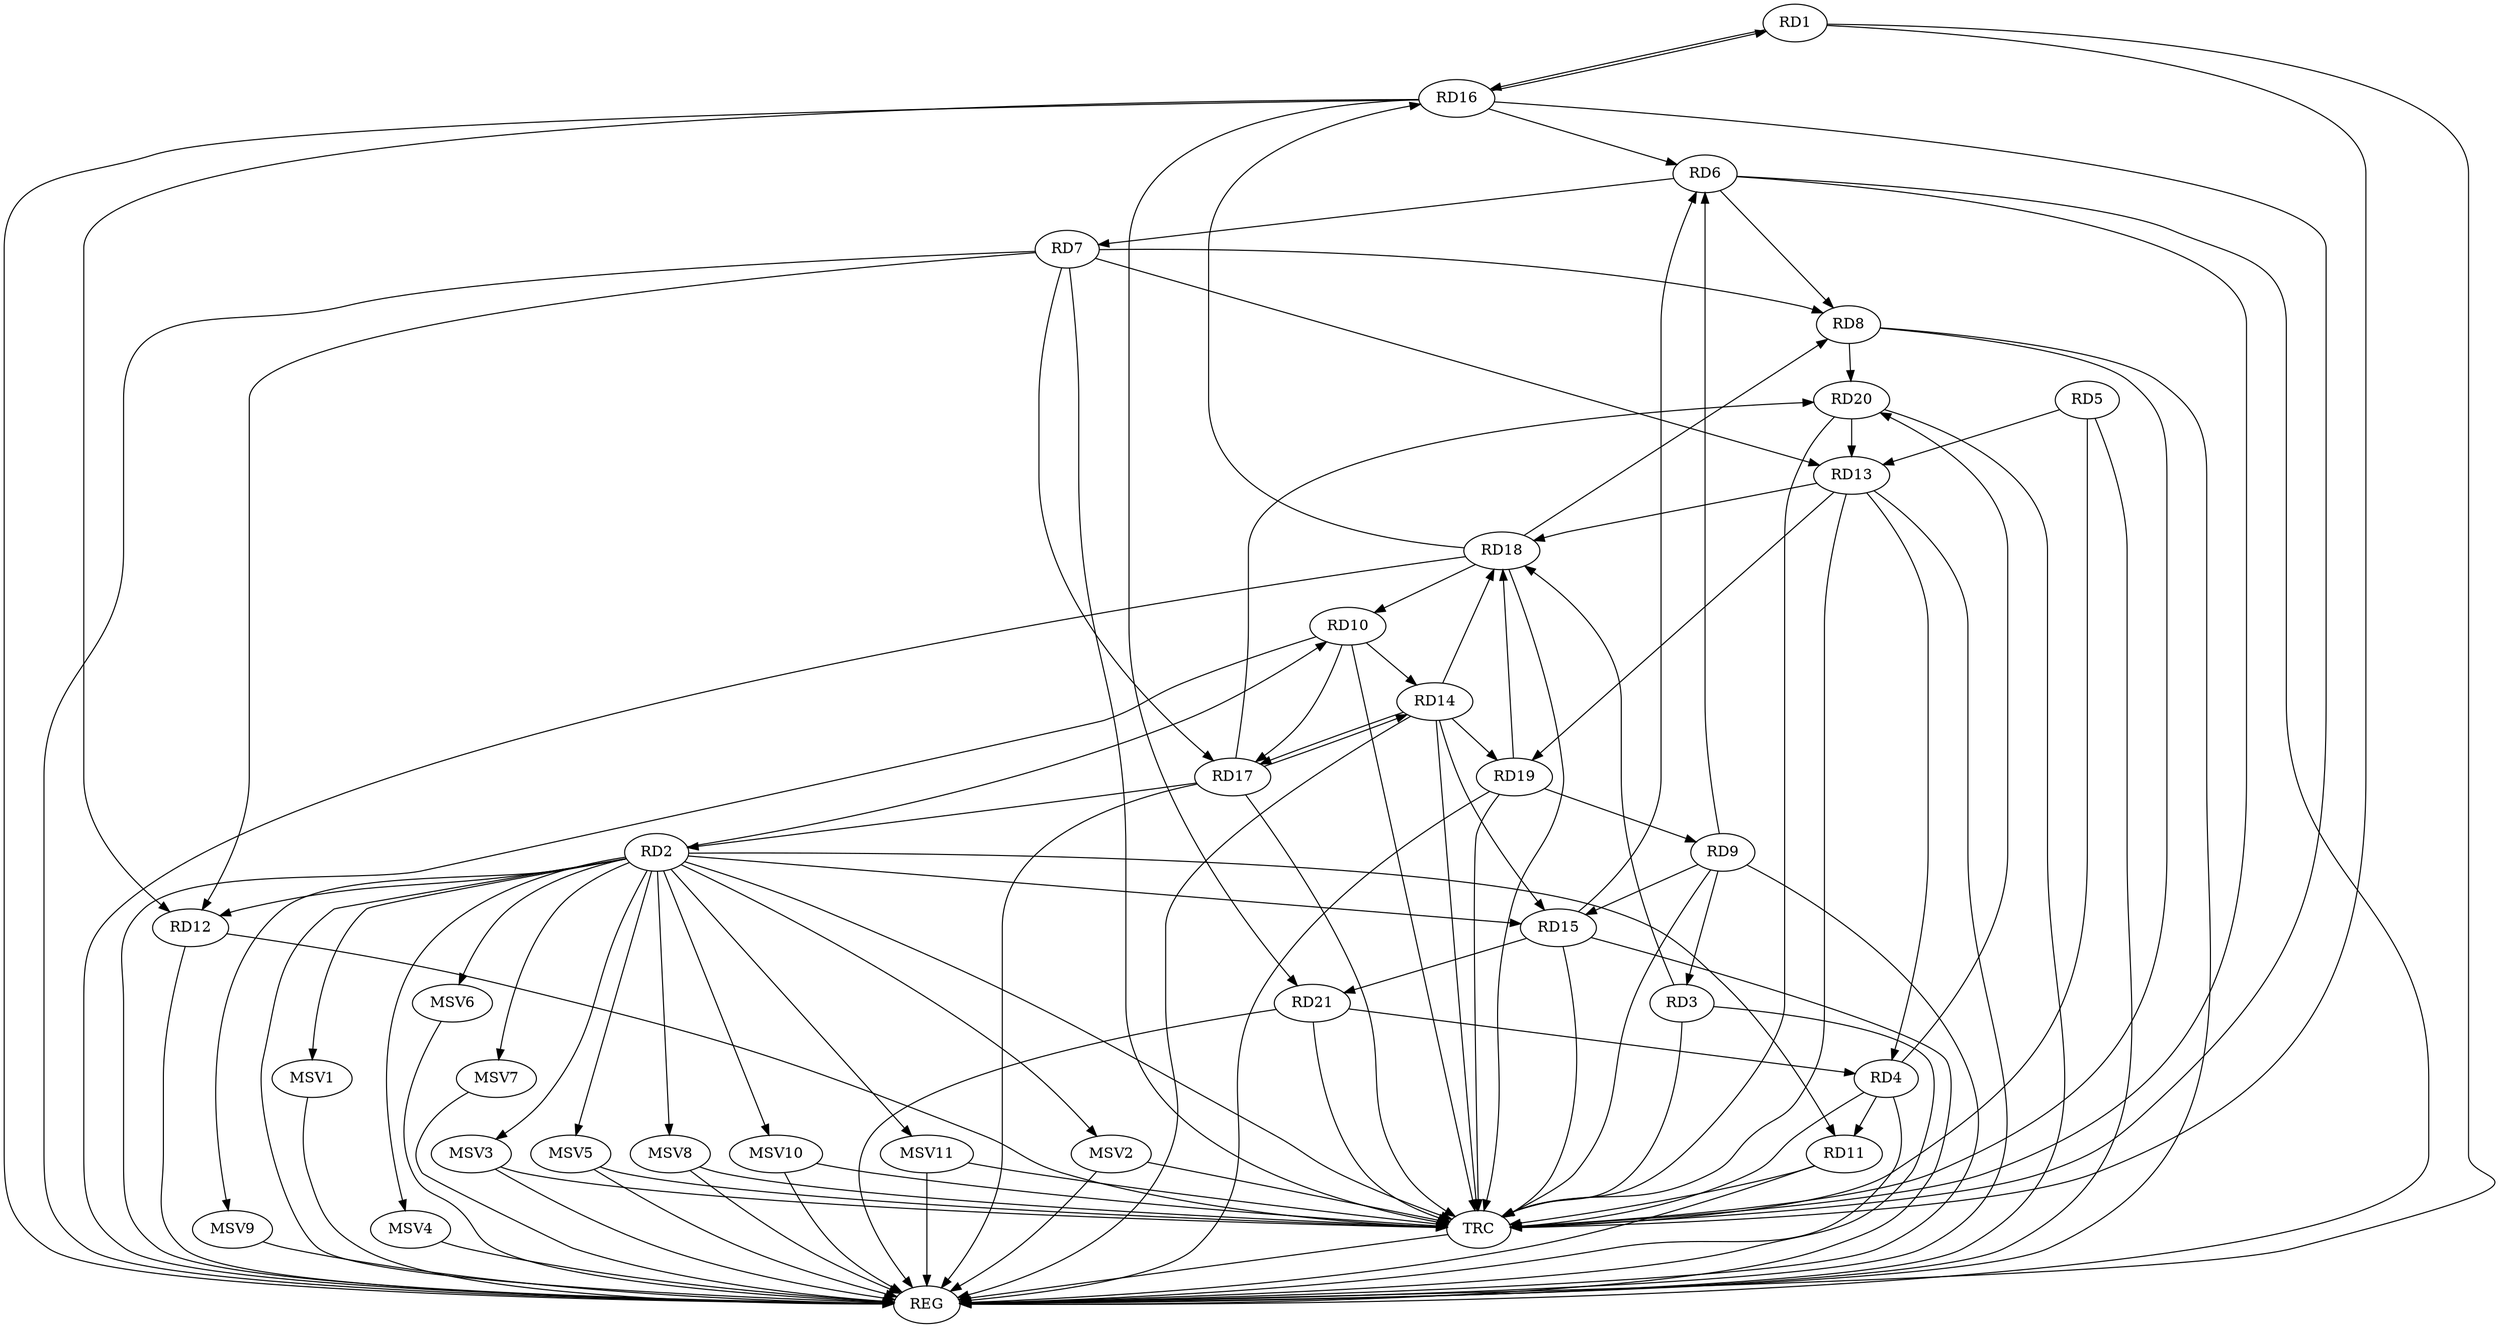 strict digraph G {
  RD1 [ label="RD1" ];
  RD2 [ label="RD2" ];
  RD3 [ label="RD3" ];
  RD4 [ label="RD4" ];
  RD5 [ label="RD5" ];
  RD6 [ label="RD6" ];
  RD7 [ label="RD7" ];
  RD8 [ label="RD8" ];
  RD9 [ label="RD9" ];
  RD10 [ label="RD10" ];
  RD11 [ label="RD11" ];
  RD12 [ label="RD12" ];
  RD13 [ label="RD13" ];
  RD14 [ label="RD14" ];
  RD15 [ label="RD15" ];
  RD16 [ label="RD16" ];
  RD17 [ label="RD17" ];
  RD18 [ label="RD18" ];
  RD19 [ label="RD19" ];
  RD20 [ label="RD20" ];
  RD21 [ label="RD21" ];
  REG [ label="REG" ];
  TRC [ label="TRC" ];
  MSV1 [ label="MSV1" ];
  MSV2 [ label="MSV2" ];
  MSV3 [ label="MSV3" ];
  MSV4 [ label="MSV4" ];
  MSV5 [ label="MSV5" ];
  MSV6 [ label="MSV6" ];
  MSV7 [ label="MSV7" ];
  MSV8 [ label="MSV8" ];
  MSV9 [ label="MSV9" ];
  MSV10 [ label="MSV10" ];
  MSV11 [ label="MSV11" ];
  RD1 -> RD16;
  RD16 -> RD1;
  RD2 -> RD10;
  RD2 -> RD11;
  RD2 -> RD12;
  RD2 -> RD15;
  RD17 -> RD2;
  RD9 -> RD3;
  RD3 -> RD18;
  RD4 -> RD11;
  RD13 -> RD4;
  RD4 -> RD20;
  RD21 -> RD4;
  RD5 -> RD13;
  RD6 -> RD7;
  RD6 -> RD8;
  RD9 -> RD6;
  RD15 -> RD6;
  RD16 -> RD6;
  RD7 -> RD8;
  RD7 -> RD12;
  RD7 -> RD13;
  RD7 -> RD17;
  RD18 -> RD8;
  RD8 -> RD20;
  RD9 -> RD15;
  RD19 -> RD9;
  RD10 -> RD14;
  RD10 -> RD17;
  RD18 -> RD10;
  RD16 -> RD12;
  RD13 -> RD18;
  RD13 -> RD19;
  RD20 -> RD13;
  RD14 -> RD15;
  RD14 -> RD17;
  RD17 -> RD14;
  RD14 -> RD18;
  RD14 -> RD19;
  RD15 -> RD21;
  RD18 -> RD16;
  RD16 -> RD21;
  RD17 -> RD20;
  RD19 -> RD18;
  RD1 -> REG;
  RD2 -> REG;
  RD3 -> REG;
  RD4 -> REG;
  RD5 -> REG;
  RD6 -> REG;
  RD7 -> REG;
  RD8 -> REG;
  RD9 -> REG;
  RD10 -> REG;
  RD11 -> REG;
  RD12 -> REG;
  RD13 -> REG;
  RD14 -> REG;
  RD15 -> REG;
  RD16 -> REG;
  RD17 -> REG;
  RD18 -> REG;
  RD19 -> REG;
  RD20 -> REG;
  RD21 -> REG;
  RD1 -> TRC;
  RD2 -> TRC;
  RD3 -> TRC;
  RD4 -> TRC;
  RD5 -> TRC;
  RD6 -> TRC;
  RD7 -> TRC;
  RD8 -> TRC;
  RD9 -> TRC;
  RD10 -> TRC;
  RD11 -> TRC;
  RD12 -> TRC;
  RD13 -> TRC;
  RD14 -> TRC;
  RD15 -> TRC;
  RD16 -> TRC;
  RD17 -> TRC;
  RD18 -> TRC;
  RD19 -> TRC;
  RD20 -> TRC;
  RD21 -> TRC;
  TRC -> REG;
  RD2 -> MSV1;
  MSV1 -> REG;
  RD2 -> MSV2;
  MSV2 -> REG;
  MSV2 -> TRC;
  RD2 -> MSV3;
  MSV3 -> REG;
  MSV3 -> TRC;
  RD2 -> MSV4;
  MSV4 -> REG;
  RD2 -> MSV5;
  MSV5 -> REG;
  MSV5 -> TRC;
  RD2 -> MSV6;
  RD2 -> MSV7;
  MSV6 -> REG;
  MSV7 -> REG;
  RD2 -> MSV8;
  MSV8 -> REG;
  MSV8 -> TRC;
  RD2 -> MSV9;
  MSV9 -> REG;
  RD2 -> MSV10;
  RD2 -> MSV11;
  MSV10 -> REG;
  MSV10 -> TRC;
  MSV11 -> REG;
  MSV11 -> TRC;
}
